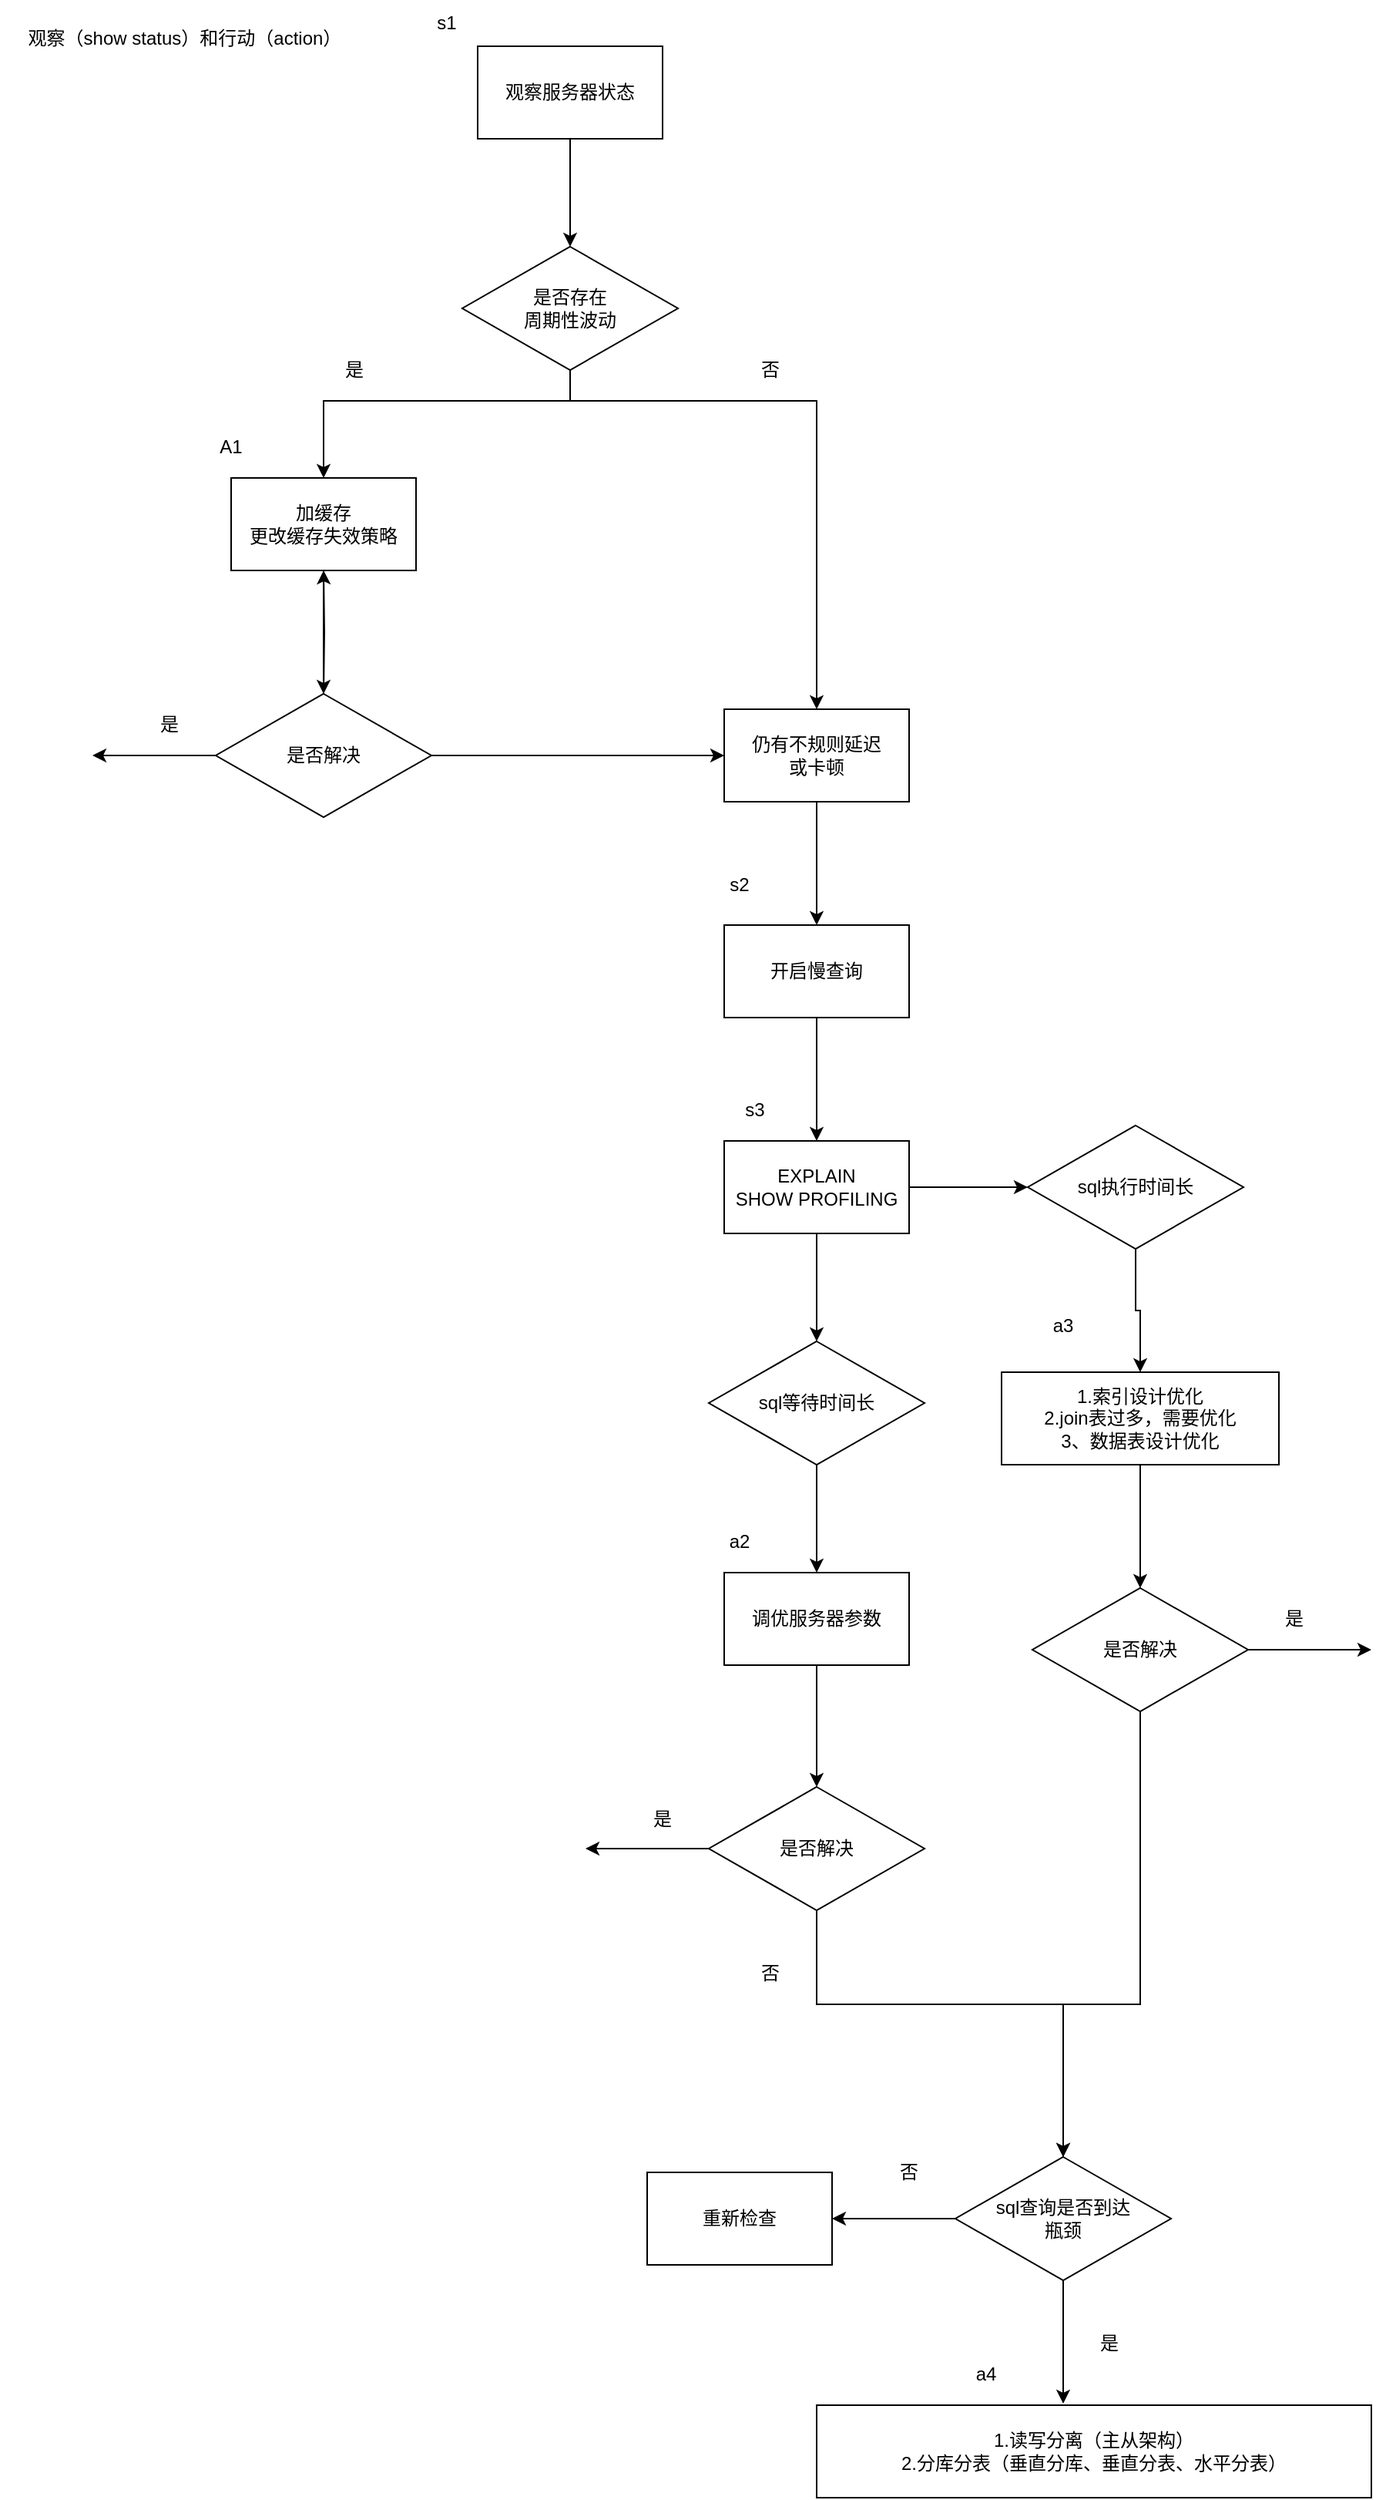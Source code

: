 <mxfile version="12.0.0" type="github" pages="1"><diagram id="4TIF_TJkSymDhd3h58xt" name="Page-1"><mxGraphModel dx="1408" dy="748" grid="1" gridSize="10" guides="1" tooltips="1" connect="1" arrows="1" fold="1" page="1" pageScale="1" pageWidth="827" pageHeight="1169" math="0" shadow="0"><root><mxCell id="0"/><mxCell id="1" parent="0"/><mxCell id="Vu25iEc8PsoghWPmMBCP-5" value="" style="edgeStyle=orthogonalEdgeStyle;rounded=0;orthogonalLoop=1;jettySize=auto;html=1;entryX=0.5;entryY=0;entryDx=0;entryDy=0;" edge="1" parent="1" source="Vu25iEc8PsoghWPmMBCP-1" target="Vu25iEc8PsoghWPmMBCP-6"><mxGeometry relative="1" as="geometry"><mxPoint x="390" y="180" as="targetPoint"/></mxGeometry></mxCell><mxCell id="Vu25iEc8PsoghWPmMBCP-1" value="观察服务器状态" style="rounded=0;whiteSpace=wrap;html=1;" vertex="1" parent="1"><mxGeometry x="330" y="40" width="120" height="60" as="geometry"/></mxCell><mxCell id="Vu25iEc8PsoghWPmMBCP-2" value="观察（show status）和行动（action）" style="text;html=1;strokeColor=none;fillColor=none;align=center;verticalAlign=middle;whiteSpace=wrap;rounded=0;" vertex="1" parent="1"><mxGeometry x="20" y="10" width="240" height="50" as="geometry"/></mxCell><mxCell id="Vu25iEc8PsoghWPmMBCP-3" value="s1" style="text;html=1;strokeColor=none;fillColor=none;align=center;verticalAlign=middle;whiteSpace=wrap;rounded=0;" vertex="1" parent="1"><mxGeometry x="290" y="15" width="40" height="20" as="geometry"/></mxCell><mxCell id="Vu25iEc8PsoghWPmMBCP-9" value="" style="edgeStyle=orthogonalEdgeStyle;rounded=0;orthogonalLoop=1;jettySize=auto;html=1;entryX=0.5;entryY=0;entryDx=0;entryDy=0;" edge="1" parent="1" source="Vu25iEc8PsoghWPmMBCP-6" target="Vu25iEc8PsoghWPmMBCP-10"><mxGeometry relative="1" as="geometry"><mxPoint x="390" y="330" as="targetPoint"/><Array as="points"><mxPoint x="390" y="270"/><mxPoint x="230" y="270"/></Array></mxGeometry></mxCell><mxCell id="Vu25iEc8PsoghWPmMBCP-22" value="" style="edgeStyle=orthogonalEdgeStyle;rounded=0;orthogonalLoop=1;jettySize=auto;html=1;exitX=0.5;exitY=1;exitDx=0;exitDy=0;entryX=0.5;entryY=0;entryDx=0;entryDy=0;" edge="1" parent="1" source="Vu25iEc8PsoghWPmMBCP-6" target="Vu25iEc8PsoghWPmMBCP-24"><mxGeometry relative="1" as="geometry"><mxPoint x="350" y="255" as="sourcePoint"/><mxPoint x="550" y="330.714" as="targetPoint"/><Array as="points"><mxPoint x="390" y="270"/><mxPoint x="550" y="270"/></Array></mxGeometry></mxCell><mxCell id="Vu25iEc8PsoghWPmMBCP-6" value="是否存在&lt;br&gt;周期性波动" style="rhombus;whiteSpace=wrap;html=1;" vertex="1" parent="1"><mxGeometry x="320" y="170" width="140" height="80" as="geometry"/></mxCell><mxCell id="Vu25iEc8PsoghWPmMBCP-14" value="" style="edgeStyle=orthogonalEdgeStyle;rounded=0;orthogonalLoop=1;jettySize=auto;html=1;" edge="1" parent="1" source="Vu25iEc8PsoghWPmMBCP-10"><mxGeometry relative="1" as="geometry"><mxPoint x="230" y="460" as="targetPoint"/></mxGeometry></mxCell><mxCell id="Vu25iEc8PsoghWPmMBCP-10" value="加缓存&lt;br&gt;更改缓存失效策略" style="rounded=0;whiteSpace=wrap;html=1;" vertex="1" parent="1"><mxGeometry x="170" y="320" width="120" height="60" as="geometry"/></mxCell><mxCell id="Vu25iEc8PsoghWPmMBCP-11" value="是" style="text;html=1;strokeColor=none;fillColor=none;align=center;verticalAlign=middle;whiteSpace=wrap;rounded=0;" vertex="1" parent="1"><mxGeometry x="230" y="240" width="40" height="20" as="geometry"/></mxCell><mxCell id="Vu25iEc8PsoghWPmMBCP-12" value="A1" style="text;html=1;strokeColor=none;fillColor=none;align=center;verticalAlign=middle;whiteSpace=wrap;rounded=0;" vertex="1" parent="1"><mxGeometry x="150" y="290" width="40" height="20" as="geometry"/></mxCell><mxCell id="Vu25iEc8PsoghWPmMBCP-17" value="" style="edgeStyle=orthogonalEdgeStyle;rounded=0;orthogonalLoop=1;jettySize=auto;html=1;" edge="1" parent="1" target="Vu25iEc8PsoghWPmMBCP-10"><mxGeometry relative="1" as="geometry"><mxPoint x="230" y="460" as="sourcePoint"/></mxGeometry></mxCell><mxCell id="Vu25iEc8PsoghWPmMBCP-19" value="" style="edgeStyle=orthogonalEdgeStyle;rounded=0;orthogonalLoop=1;jettySize=auto;html=1;" edge="1" parent="1" source="Vu25iEc8PsoghWPmMBCP-16"><mxGeometry relative="1" as="geometry"><mxPoint x="80" y="500" as="targetPoint"/></mxGeometry></mxCell><mxCell id="Vu25iEc8PsoghWPmMBCP-27" value="" style="edgeStyle=orthogonalEdgeStyle;rounded=0;orthogonalLoop=1;jettySize=auto;html=1;entryX=0;entryY=0.5;entryDx=0;entryDy=0;" edge="1" parent="1" source="Vu25iEc8PsoghWPmMBCP-16" target="Vu25iEc8PsoghWPmMBCP-24"><mxGeometry relative="1" as="geometry"><mxPoint x="380" y="500" as="targetPoint"/></mxGeometry></mxCell><mxCell id="Vu25iEc8PsoghWPmMBCP-16" value="是否解决" style="rhombus;whiteSpace=wrap;html=1;" vertex="1" parent="1"><mxGeometry x="160" y="460" width="140" height="80" as="geometry"/></mxCell><mxCell id="Vu25iEc8PsoghWPmMBCP-20" value="是" style="text;html=1;strokeColor=none;fillColor=none;align=center;verticalAlign=middle;whiteSpace=wrap;rounded=0;" vertex="1" parent="1"><mxGeometry x="110" y="470" width="40" height="20" as="geometry"/></mxCell><mxCell id="Vu25iEc8PsoghWPmMBCP-29" value="" style="edgeStyle=orthogonalEdgeStyle;rounded=0;orthogonalLoop=1;jettySize=auto;html=1;" edge="1" parent="1" source="Vu25iEc8PsoghWPmMBCP-24" target="Vu25iEc8PsoghWPmMBCP-28"><mxGeometry relative="1" as="geometry"/></mxCell><mxCell id="Vu25iEc8PsoghWPmMBCP-24" value="仍有不规则延迟&lt;br&gt;或卡顿" style="rounded=0;whiteSpace=wrap;html=1;" vertex="1" parent="1"><mxGeometry x="490" y="470" width="120" height="60" as="geometry"/></mxCell><mxCell id="Vu25iEc8PsoghWPmMBCP-32" value="" style="edgeStyle=orthogonalEdgeStyle;rounded=0;orthogonalLoop=1;jettySize=auto;html=1;" edge="1" parent="1" source="Vu25iEc8PsoghWPmMBCP-28" target="Vu25iEc8PsoghWPmMBCP-31"><mxGeometry relative="1" as="geometry"/></mxCell><mxCell id="Vu25iEc8PsoghWPmMBCP-28" value="开启慢查询" style="rounded=0;whiteSpace=wrap;html=1;" vertex="1" parent="1"><mxGeometry x="490" y="610" width="120" height="60" as="geometry"/></mxCell><mxCell id="Vu25iEc8PsoghWPmMBCP-37" value="" style="edgeStyle=orthogonalEdgeStyle;rounded=0;orthogonalLoop=1;jettySize=auto;html=1;" edge="1" parent="1" source="Vu25iEc8PsoghWPmMBCP-31" target="Vu25iEc8PsoghWPmMBCP-36"><mxGeometry relative="1" as="geometry"/></mxCell><mxCell id="Vu25iEc8PsoghWPmMBCP-39" value="" style="edgeStyle=orthogonalEdgeStyle;rounded=0;orthogonalLoop=1;jettySize=auto;html=1;entryX=0.5;entryY=0;entryDx=0;entryDy=0;" edge="1" parent="1" source="Vu25iEc8PsoghWPmMBCP-31" target="Vu25iEc8PsoghWPmMBCP-45"><mxGeometry relative="1" as="geometry"><mxPoint x="550" y="890" as="targetPoint"/></mxGeometry></mxCell><mxCell id="Vu25iEc8PsoghWPmMBCP-31" value="EXPLAIN&lt;br&gt;SHOW PROFILING" style="rounded=0;whiteSpace=wrap;html=1;" vertex="1" parent="1"><mxGeometry x="490" y="750" width="120" height="60" as="geometry"/></mxCell><mxCell id="Vu25iEc8PsoghWPmMBCP-41" value="" style="edgeStyle=orthogonalEdgeStyle;rounded=0;orthogonalLoop=1;jettySize=auto;html=1;exitX=0.5;exitY=1;exitDx=0;exitDy=0;" edge="1" parent="1" source="Vu25iEc8PsoghWPmMBCP-45" target="Vu25iEc8PsoghWPmMBCP-40"><mxGeometry relative="1" as="geometry"><mxPoint x="550" y="950" as="sourcePoint"/></mxGeometry></mxCell><mxCell id="Vu25iEc8PsoghWPmMBCP-44" value="" style="edgeStyle=orthogonalEdgeStyle;rounded=0;orthogonalLoop=1;jettySize=auto;html=1;" edge="1" parent="1" source="Vu25iEc8PsoghWPmMBCP-40" target="Vu25iEc8PsoghWPmMBCP-46"><mxGeometry relative="1" as="geometry"><mxPoint x="550" y="1170" as="targetPoint"/></mxGeometry></mxCell><mxCell id="Vu25iEc8PsoghWPmMBCP-40" value="调优服务器参数" style="rounded=0;whiteSpace=wrap;html=1;" vertex="1" parent="1"><mxGeometry x="490" y="1030" width="120" height="60" as="geometry"/></mxCell><mxCell id="Vu25iEc8PsoghWPmMBCP-25" value="否" style="text;html=1;strokeColor=none;fillColor=none;align=center;verticalAlign=middle;whiteSpace=wrap;rounded=0;" vertex="1" parent="1"><mxGeometry x="500" y="240" width="40" height="20" as="geometry"/></mxCell><mxCell id="Vu25iEc8PsoghWPmMBCP-30" value="s2" style="text;html=1;strokeColor=none;fillColor=none;align=center;verticalAlign=middle;whiteSpace=wrap;rounded=0;" vertex="1" parent="1"><mxGeometry x="480" y="574" width="40" height="20" as="geometry"/></mxCell><mxCell id="Vu25iEc8PsoghWPmMBCP-33" value="s3" style="text;html=1;strokeColor=none;fillColor=none;align=center;verticalAlign=middle;whiteSpace=wrap;rounded=0;" vertex="1" parent="1"><mxGeometry x="490" y="720" width="40" height="20" as="geometry"/></mxCell><mxCell id="Vu25iEc8PsoghWPmMBCP-54" value="" style="edgeStyle=orthogonalEdgeStyle;rounded=0;orthogonalLoop=1;jettySize=auto;html=1;entryX=0.5;entryY=0;entryDx=0;entryDy=0;" edge="1" parent="1" source="Vu25iEc8PsoghWPmMBCP-36" target="Vu25iEc8PsoghWPmMBCP-55"><mxGeometry relative="1" as="geometry"><mxPoint x="757" y="900" as="targetPoint"/><Array as="points"><mxPoint x="757" y="860"/><mxPoint x="760" y="860"/></Array></mxGeometry></mxCell><mxCell id="Vu25iEc8PsoghWPmMBCP-36" value="sql执行时间长" style="rhombus;whiteSpace=wrap;html=1;" vertex="1" parent="1"><mxGeometry x="687" y="740" width="140" height="80" as="geometry"/></mxCell><mxCell id="Vu25iEc8PsoghWPmMBCP-42" value="a2" style="text;html=1;strokeColor=none;fillColor=none;align=center;verticalAlign=middle;whiteSpace=wrap;rounded=0;" vertex="1" parent="1"><mxGeometry x="480" y="1000" width="40" height="20" as="geometry"/></mxCell><mxCell id="Vu25iEc8PsoghWPmMBCP-45" value="sql等待时间长" style="rhombus;whiteSpace=wrap;html=1;" vertex="1" parent="1"><mxGeometry x="480" y="880" width="140" height="80" as="geometry"/></mxCell><mxCell id="Vu25iEc8PsoghWPmMBCP-48" value="" style="edgeStyle=orthogonalEdgeStyle;rounded=0;orthogonalLoop=1;jettySize=auto;html=1;" edge="1" parent="1" source="Vu25iEc8PsoghWPmMBCP-46"><mxGeometry relative="1" as="geometry"><mxPoint x="400" y="1209" as="targetPoint"/></mxGeometry></mxCell><mxCell id="Vu25iEc8PsoghWPmMBCP-51" value="" style="edgeStyle=orthogonalEdgeStyle;rounded=0;orthogonalLoop=1;jettySize=auto;html=1;" edge="1" parent="1" source="Vu25iEc8PsoghWPmMBCP-46" target="Vu25iEc8PsoghWPmMBCP-50"><mxGeometry relative="1" as="geometry"><Array as="points"><mxPoint x="550" y="1310"/><mxPoint x="710" y="1310"/></Array></mxGeometry></mxCell><mxCell id="Vu25iEc8PsoghWPmMBCP-46" value="是否解决" style="rhombus;whiteSpace=wrap;html=1;" vertex="1" parent="1"><mxGeometry x="480" y="1169" width="140" height="80" as="geometry"/></mxCell><mxCell id="Vu25iEc8PsoghWPmMBCP-68" value="" style="edgeStyle=orthogonalEdgeStyle;rounded=0;orthogonalLoop=1;jettySize=auto;html=1;entryX=1;entryY=0.5;entryDx=0;entryDy=0;" edge="1" parent="1" source="Vu25iEc8PsoghWPmMBCP-50" target="Vu25iEc8PsoghWPmMBCP-70"><mxGeometry relative="1" as="geometry"><mxPoint x="560" y="1449" as="targetPoint"/></mxGeometry></mxCell><mxCell id="Vu25iEc8PsoghWPmMBCP-72" value="" style="edgeStyle=orthogonalEdgeStyle;rounded=0;orthogonalLoop=1;jettySize=auto;html=1;" edge="1" parent="1" source="Vu25iEc8PsoghWPmMBCP-50"><mxGeometry relative="1" as="geometry"><mxPoint x="710" y="1569" as="targetPoint"/></mxGeometry></mxCell><mxCell id="Vu25iEc8PsoghWPmMBCP-50" value="sql查询是否到达&lt;br&gt;瓶颈" style="rhombus;whiteSpace=wrap;html=1;" vertex="1" parent="1"><mxGeometry x="640" y="1409" width="140" height="80" as="geometry"/></mxCell><mxCell id="Vu25iEc8PsoghWPmMBCP-49" value="是" style="text;html=1;strokeColor=none;fillColor=none;align=center;verticalAlign=middle;whiteSpace=wrap;rounded=0;" vertex="1" parent="1"><mxGeometry x="430" y="1180" width="40" height="20" as="geometry"/></mxCell><mxCell id="Vu25iEc8PsoghWPmMBCP-52" value="否" style="text;html=1;strokeColor=none;fillColor=none;align=center;verticalAlign=middle;whiteSpace=wrap;rounded=0;" vertex="1" parent="1"><mxGeometry x="500" y="1280" width="40" height="20" as="geometry"/></mxCell><mxCell id="Vu25iEc8PsoghWPmMBCP-59" value="" style="edgeStyle=orthogonalEdgeStyle;rounded=0;orthogonalLoop=1;jettySize=auto;html=1;entryX=0.5;entryY=0;entryDx=0;entryDy=0;" edge="1" parent="1" source="Vu25iEc8PsoghWPmMBCP-55" target="Vu25iEc8PsoghWPmMBCP-60"><mxGeometry relative="1" as="geometry"><mxPoint x="760" y="1040" as="targetPoint"/></mxGeometry></mxCell><mxCell id="Vu25iEc8PsoghWPmMBCP-55" value="1.索引设计优化&lt;br&gt;2.join表过多，需要优化&lt;br&gt;3、数据表设计优化" style="rounded=0;whiteSpace=wrap;html=1;" vertex="1" parent="1"><mxGeometry x="670" y="900" width="180" height="60" as="geometry"/></mxCell><mxCell id="Vu25iEc8PsoghWPmMBCP-57" value="a3" style="text;html=1;strokeColor=none;fillColor=none;align=center;verticalAlign=middle;whiteSpace=wrap;rounded=0;" vertex="1" parent="1"><mxGeometry x="690" y="860" width="40" height="20" as="geometry"/></mxCell><mxCell id="Vu25iEc8PsoghWPmMBCP-62" value="" style="edgeStyle=orthogonalEdgeStyle;rounded=0;orthogonalLoop=1;jettySize=auto;html=1;" edge="1" parent="1" source="Vu25iEc8PsoghWPmMBCP-60"><mxGeometry relative="1" as="geometry"><mxPoint x="910" y="1080" as="targetPoint"/></mxGeometry></mxCell><mxCell id="Vu25iEc8PsoghWPmMBCP-66" value="" style="edgeStyle=orthogonalEdgeStyle;rounded=0;orthogonalLoop=1;jettySize=auto;html=1;entryX=0.5;entryY=0;entryDx=0;entryDy=0;" edge="1" parent="1" source="Vu25iEc8PsoghWPmMBCP-60" target="Vu25iEc8PsoghWPmMBCP-50"><mxGeometry relative="1" as="geometry"><mxPoint x="760" y="1200" as="targetPoint"/><Array as="points"><mxPoint x="760" y="1310"/><mxPoint x="710" y="1310"/></Array></mxGeometry></mxCell><mxCell id="Vu25iEc8PsoghWPmMBCP-60" value="是否解决" style="rhombus;whiteSpace=wrap;html=1;" vertex="1" parent="1"><mxGeometry x="690" y="1040" width="140" height="80" as="geometry"/></mxCell><mxCell id="Vu25iEc8PsoghWPmMBCP-64" value="是" style="text;html=1;strokeColor=none;fillColor=none;align=center;verticalAlign=middle;whiteSpace=wrap;rounded=0;" vertex="1" parent="1"><mxGeometry x="840" y="1050" width="40" height="20" as="geometry"/></mxCell><mxCell id="Vu25iEc8PsoghWPmMBCP-69" value="否" style="text;html=1;strokeColor=none;fillColor=none;align=center;verticalAlign=middle;whiteSpace=wrap;rounded=0;" vertex="1" parent="1"><mxGeometry x="590" y="1409" width="40" height="20" as="geometry"/></mxCell><mxCell id="Vu25iEc8PsoghWPmMBCP-70" value="重新检查" style="rounded=0;whiteSpace=wrap;html=1;" vertex="1" parent="1"><mxGeometry x="440" y="1419" width="120" height="60" as="geometry"/></mxCell><mxCell id="Vu25iEc8PsoghWPmMBCP-73" value="是" style="text;html=1;strokeColor=none;fillColor=none;align=center;verticalAlign=middle;whiteSpace=wrap;rounded=0;" vertex="1" parent="1"><mxGeometry x="720" y="1520" width="40" height="20" as="geometry"/></mxCell><mxCell id="Vu25iEc8PsoghWPmMBCP-74" value="1.读写分离（主从架构）&lt;br&gt;2.分库分表（垂直分库、垂直分表、水平分表）" style="rounded=0;whiteSpace=wrap;html=1;" vertex="1" parent="1"><mxGeometry x="550" y="1570" width="360" height="60" as="geometry"/></mxCell><mxCell id="Vu25iEc8PsoghWPmMBCP-75" value="a4" style="text;html=1;strokeColor=none;fillColor=none;align=center;verticalAlign=middle;whiteSpace=wrap;rounded=0;" vertex="1" parent="1"><mxGeometry x="640" y="1540" width="40" height="20" as="geometry"/></mxCell></root></mxGraphModel></diagram></mxfile>